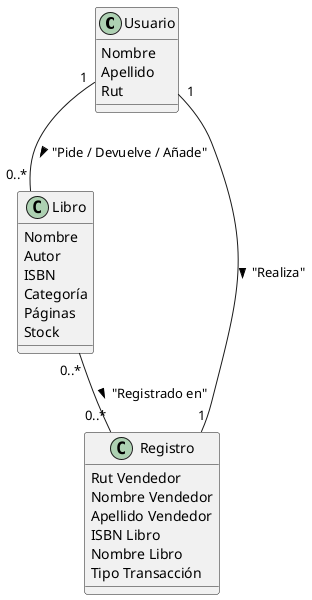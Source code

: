 @startuml
class "Usuario" as User {
    Nombre
    Apellido
    Rut
}

class "Libro" as Book {
    Nombre
    Autor
    ISBN
    Categoría
    Páginas
    Stock
}

class "Registro" as Log {
    Rut Vendedor
    Nombre Vendedor
    Apellido Vendedor
    ISBN Libro
    Nombre Libro
    Tipo Transacción
}

User "1" -- "0..*" Book : "Pide / Devuelve / Añade" >
User "1" -- "1" Log : "Realiza" >
Book "0..*" -- "0..*" Log : "Registrado en" >

@enduml

